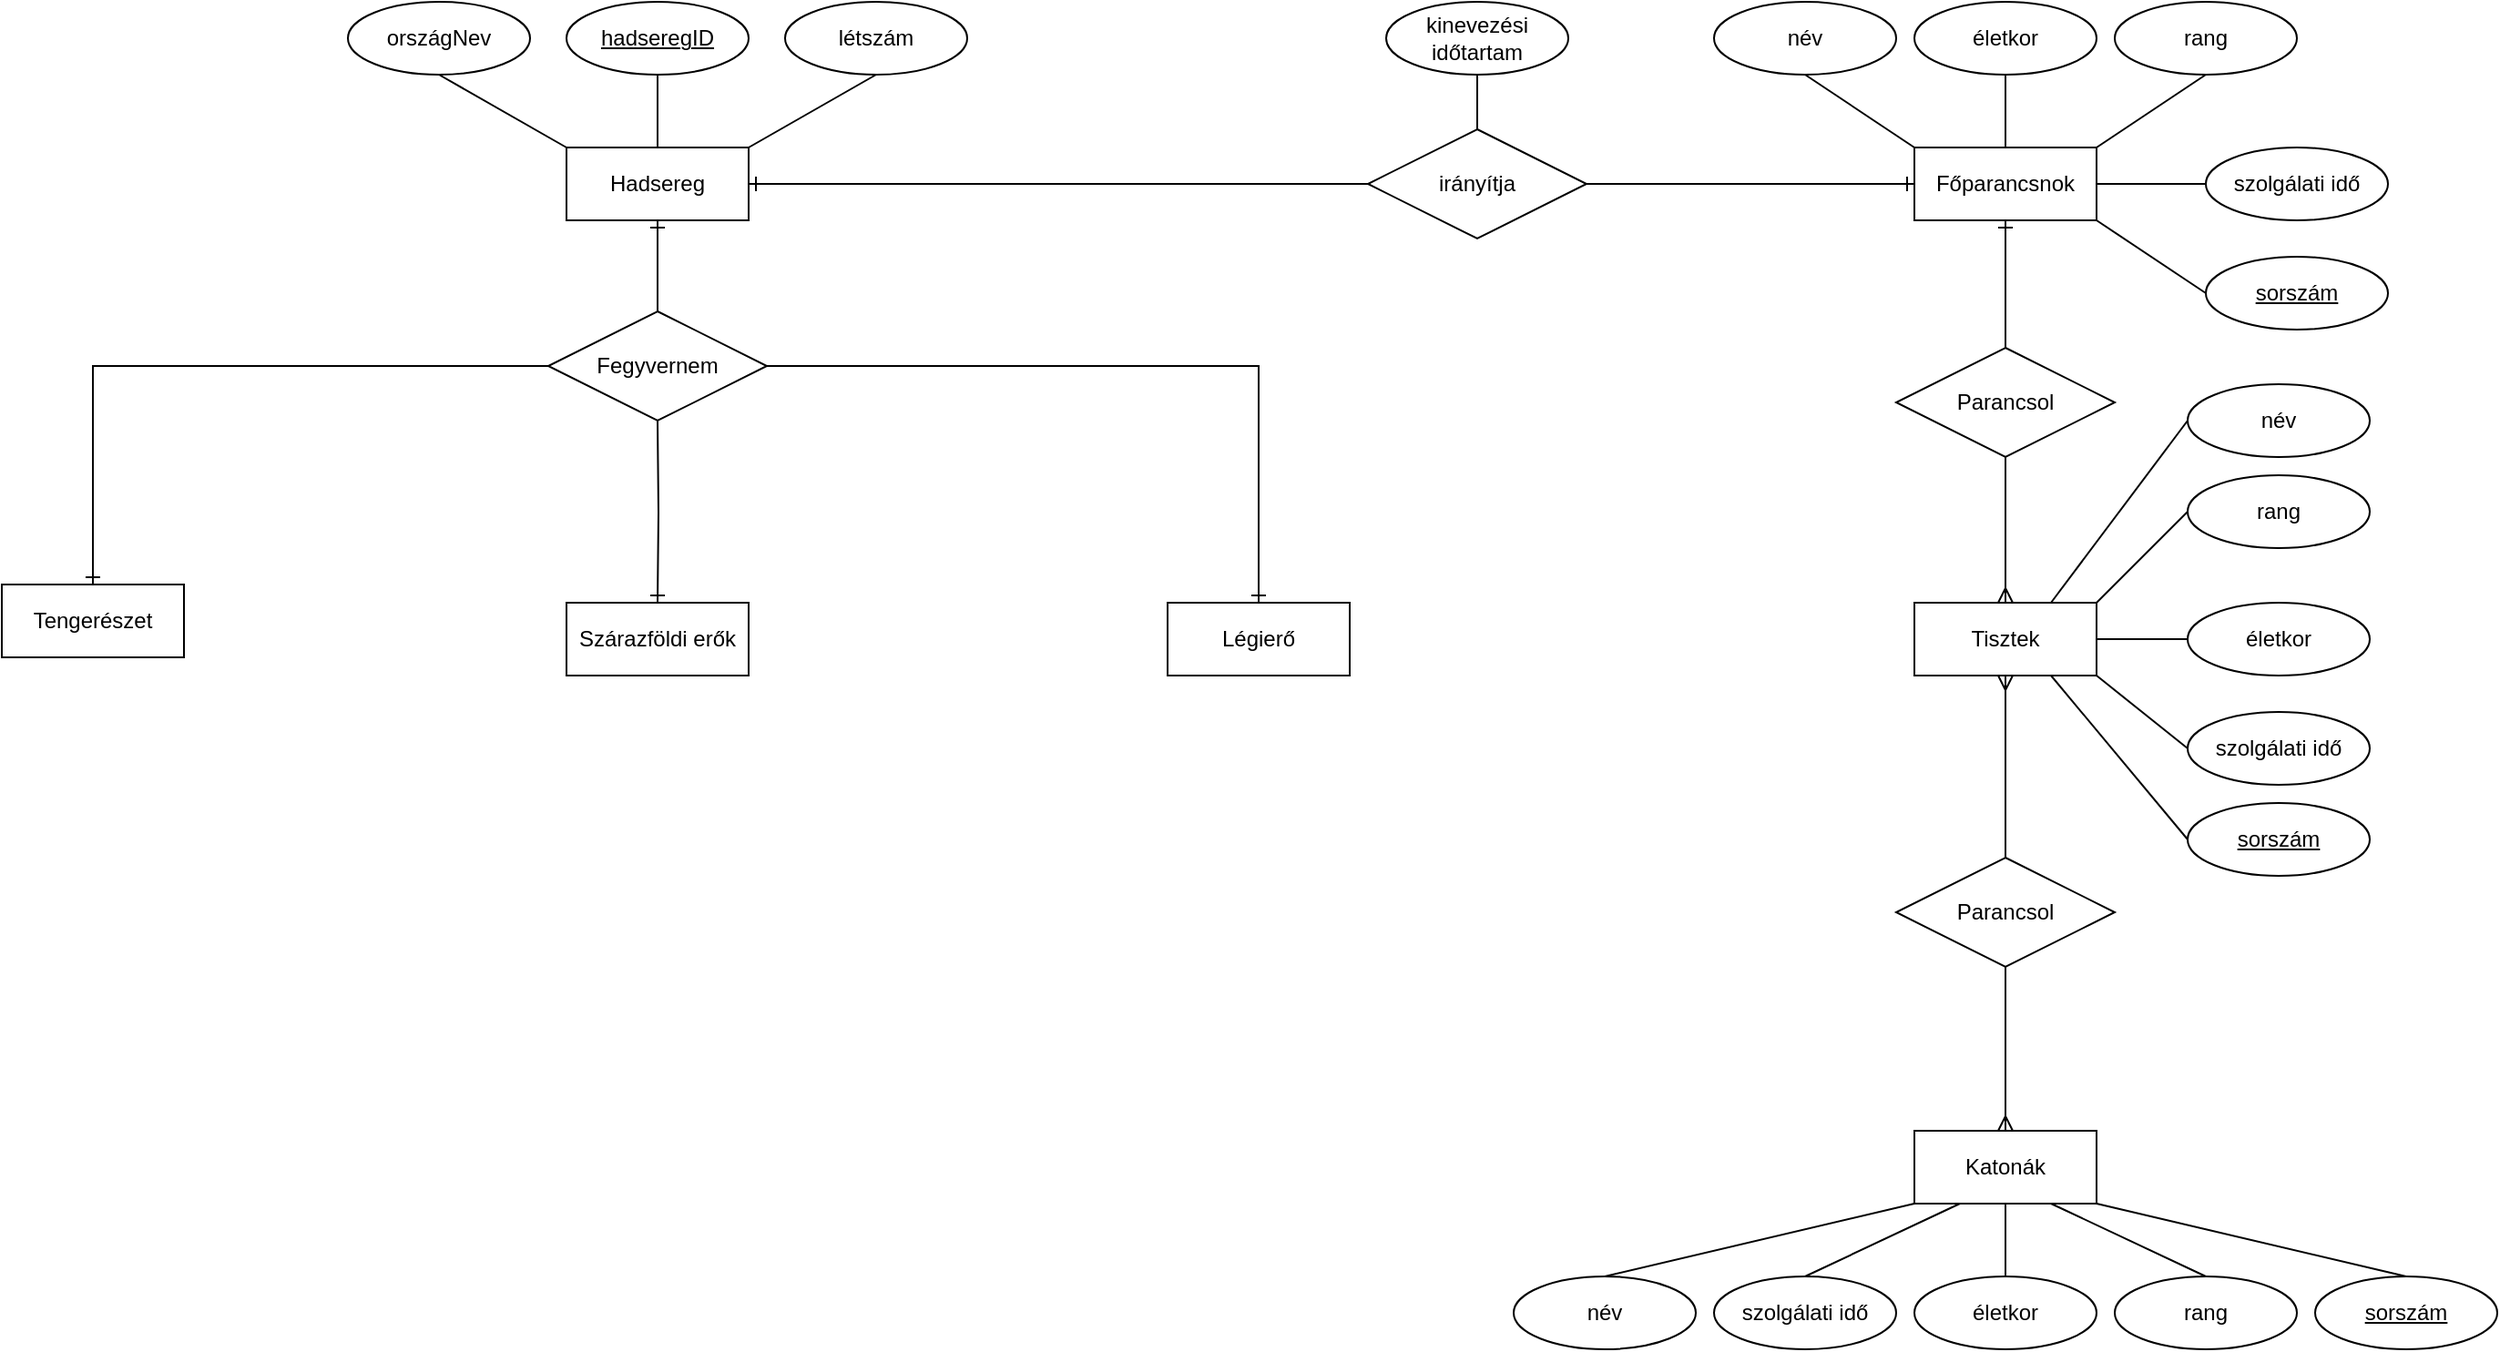 <mxfile version="20.4.1" type="github">
  <diagram id="C5RBs43oDa-KdzZeNtuy" name="Page-1">
    <mxGraphModel dx="2073" dy="1334" grid="1" gridSize="10" guides="1" tooltips="1" connect="1" arrows="1" fold="1" page="0" pageScale="1" pageWidth="827" pageHeight="1169" math="0" shadow="0">
      <root>
        <mxCell id="WIyWlLk6GJQsqaUBKTNV-0" />
        <mxCell id="WIyWlLk6GJQsqaUBKTNV-1" parent="WIyWlLk6GJQsqaUBKTNV-0" />
        <mxCell id="_7Anegimoyhtmtky0yuV-0" value="Hadsereg" style="whiteSpace=wrap;html=1;align=center;" vertex="1" parent="WIyWlLk6GJQsqaUBKTNV-1">
          <mxGeometry x="180" y="40" width="100" height="40" as="geometry" />
        </mxCell>
        <mxCell id="_7Anegimoyhtmtky0yuV-1" value="országNev" style="ellipse;whiteSpace=wrap;html=1;align=center;" vertex="1" parent="WIyWlLk6GJQsqaUBKTNV-1">
          <mxGeometry x="60" y="-40" width="100" height="40" as="geometry" />
        </mxCell>
        <mxCell id="_7Anegimoyhtmtky0yuV-3" value="létszám" style="ellipse;whiteSpace=wrap;html=1;align=center;" vertex="1" parent="WIyWlLk6GJQsqaUBKTNV-1">
          <mxGeometry x="300" y="-40" width="100" height="40" as="geometry" />
        </mxCell>
        <mxCell id="_7Anegimoyhtmtky0yuV-4" value="" style="fontSize=12;html=1;endArrow=ERone;endFill=1;rounded=0;entryX=0.5;entryY=0;entryDx=0;entryDy=0;edgeStyle=orthogonalEdgeStyle;" edge="1" parent="WIyWlLk6GJQsqaUBKTNV-1" target="_7Anegimoyhtmtky0yuV-6">
          <mxGeometry width="100" height="100" relative="1" as="geometry">
            <mxPoint x="230" y="190" as="sourcePoint" />
            <mxPoint x="230" y="200" as="targetPoint" />
          </mxGeometry>
        </mxCell>
        <mxCell id="_7Anegimoyhtmtky0yuV-6" value="Szárazföldi erők" style="whiteSpace=wrap;html=1;align=center;" vertex="1" parent="WIyWlLk6GJQsqaUBKTNV-1">
          <mxGeometry x="180" y="290" width="100" height="40" as="geometry" />
        </mxCell>
        <mxCell id="_7Anegimoyhtmtky0yuV-7" value="Légierő" style="whiteSpace=wrap;html=1;align=center;" vertex="1" parent="WIyWlLk6GJQsqaUBKTNV-1">
          <mxGeometry x="510" y="290" width="100" height="40" as="geometry" />
        </mxCell>
        <mxCell id="_7Anegimoyhtmtky0yuV-9" value="" style="edgeStyle=orthogonalEdgeStyle;fontSize=12;html=1;endArrow=ERone;endFill=1;rounded=0;entryX=0.5;entryY=0;entryDx=0;entryDy=0;exitX=1;exitY=0.5;exitDx=0;exitDy=0;" edge="1" parent="WIyWlLk6GJQsqaUBKTNV-1" source="_7Anegimoyhtmtky0yuV-15" target="_7Anegimoyhtmtky0yuV-7">
          <mxGeometry width="100" height="100" relative="1" as="geometry">
            <mxPoint x="280" y="185" as="sourcePoint" />
            <mxPoint x="320" y="170" as="targetPoint" />
          </mxGeometry>
        </mxCell>
        <mxCell id="_7Anegimoyhtmtky0yuV-10" value="Tengerészet" style="whiteSpace=wrap;html=1;align=center;" vertex="1" parent="WIyWlLk6GJQsqaUBKTNV-1">
          <mxGeometry x="-130" y="280" width="100" height="40" as="geometry" />
        </mxCell>
        <mxCell id="_7Anegimoyhtmtky0yuV-11" value="" style="edgeStyle=orthogonalEdgeStyle;fontSize=12;html=1;endArrow=ERone;endFill=1;rounded=0;entryX=0.5;entryY=0;entryDx=0;entryDy=0;exitX=0;exitY=0.5;exitDx=0;exitDy=0;" edge="1" parent="WIyWlLk6GJQsqaUBKTNV-1" source="_7Anegimoyhtmtky0yuV-15" target="_7Anegimoyhtmtky0yuV-10">
          <mxGeometry width="100" height="100" relative="1" as="geometry">
            <mxPoint x="180" y="185" as="sourcePoint" />
            <mxPoint x="320" y="170" as="targetPoint" />
          </mxGeometry>
        </mxCell>
        <mxCell id="_7Anegimoyhtmtky0yuV-12" value="" style="endArrow=none;html=1;rounded=0;exitX=0.5;exitY=1;exitDx=0;exitDy=0;entryX=0;entryY=0;entryDx=0;entryDy=0;" edge="1" parent="WIyWlLk6GJQsqaUBKTNV-1" source="_7Anegimoyhtmtky0yuV-1" target="_7Anegimoyhtmtky0yuV-0">
          <mxGeometry relative="1" as="geometry">
            <mxPoint x="190" y="220" as="sourcePoint" />
            <mxPoint x="350" y="220" as="targetPoint" />
          </mxGeometry>
        </mxCell>
        <mxCell id="_7Anegimoyhtmtky0yuV-13" value="" style="endArrow=none;html=1;rounded=0;exitX=0.5;exitY=1;exitDx=0;exitDy=0;entryX=0.5;entryY=0;entryDx=0;entryDy=0;" edge="1" parent="WIyWlLk6GJQsqaUBKTNV-1" source="_7Anegimoyhtmtky0yuV-25" target="_7Anegimoyhtmtky0yuV-0">
          <mxGeometry relative="1" as="geometry">
            <mxPoint x="230" as="sourcePoint" />
            <mxPoint x="350" y="220" as="targetPoint" />
          </mxGeometry>
        </mxCell>
        <mxCell id="_7Anegimoyhtmtky0yuV-14" value="" style="endArrow=none;html=1;rounded=0;entryX=0.5;entryY=1;entryDx=0;entryDy=0;exitX=1;exitY=0;exitDx=0;exitDy=0;" edge="1" parent="WIyWlLk6GJQsqaUBKTNV-1" source="_7Anegimoyhtmtky0yuV-0" target="_7Anegimoyhtmtky0yuV-3">
          <mxGeometry relative="1" as="geometry">
            <mxPoint x="190" y="220" as="sourcePoint" />
            <mxPoint x="350" y="220" as="targetPoint" />
          </mxGeometry>
        </mxCell>
        <mxCell id="_7Anegimoyhtmtky0yuV-15" value="Fegyvernem" style="shape=rhombus;perimeter=rhombusPerimeter;whiteSpace=wrap;html=1;align=center;" vertex="1" parent="WIyWlLk6GJQsqaUBKTNV-1">
          <mxGeometry x="170" y="130" width="120" height="60" as="geometry" />
        </mxCell>
        <mxCell id="_7Anegimoyhtmtky0yuV-18" value="" style="edgeStyle=orthogonalEdgeStyle;fontSize=12;html=1;endArrow=ERone;endFill=1;rounded=0;exitX=0.5;exitY=0;exitDx=0;exitDy=0;entryX=0.5;entryY=1;entryDx=0;entryDy=0;" edge="1" parent="WIyWlLk6GJQsqaUBKTNV-1" source="_7Anegimoyhtmtky0yuV-15" target="_7Anegimoyhtmtky0yuV-0">
          <mxGeometry width="100" height="100" relative="1" as="geometry">
            <mxPoint x="360" y="270" as="sourcePoint" />
            <mxPoint x="460" y="170" as="targetPoint" />
          </mxGeometry>
        </mxCell>
        <mxCell id="_7Anegimoyhtmtky0yuV-19" value="Főparancsnok" style="whiteSpace=wrap;html=1;align=center;" vertex="1" parent="WIyWlLk6GJQsqaUBKTNV-1">
          <mxGeometry x="920" y="40" width="100" height="40" as="geometry" />
        </mxCell>
        <mxCell id="_7Anegimoyhtmtky0yuV-20" value="irányítja" style="shape=rhombus;perimeter=rhombusPerimeter;whiteSpace=wrap;html=1;align=center;" vertex="1" parent="WIyWlLk6GJQsqaUBKTNV-1">
          <mxGeometry x="620" y="30" width="120" height="60" as="geometry" />
        </mxCell>
        <mxCell id="_7Anegimoyhtmtky0yuV-21" value="" style="edgeStyle=orthogonalEdgeStyle;fontSize=12;html=1;endArrow=ERone;endFill=1;rounded=0;exitX=0;exitY=0.5;exitDx=0;exitDy=0;entryX=1;entryY=0.5;entryDx=0;entryDy=0;" edge="1" parent="WIyWlLk6GJQsqaUBKTNV-1" source="_7Anegimoyhtmtky0yuV-20" target="_7Anegimoyhtmtky0yuV-0">
          <mxGeometry width="100" height="100" relative="1" as="geometry">
            <mxPoint x="360" y="370" as="sourcePoint" />
            <mxPoint x="460" y="270" as="targetPoint" />
          </mxGeometry>
        </mxCell>
        <mxCell id="_7Anegimoyhtmtky0yuV-22" value="" style="edgeStyle=orthogonalEdgeStyle;fontSize=12;html=1;endArrow=ERone;endFill=1;rounded=0;exitX=1;exitY=0.5;exitDx=0;exitDy=0;entryX=0;entryY=0.5;entryDx=0;entryDy=0;" edge="1" parent="WIyWlLk6GJQsqaUBKTNV-1" source="_7Anegimoyhtmtky0yuV-20" target="_7Anegimoyhtmtky0yuV-19">
          <mxGeometry width="100" height="100" relative="1" as="geometry">
            <mxPoint x="360" y="370" as="sourcePoint" />
            <mxPoint x="460" y="270" as="targetPoint" />
          </mxGeometry>
        </mxCell>
        <mxCell id="_7Anegimoyhtmtky0yuV-24" value="kinevezési időtartam" style="ellipse;whiteSpace=wrap;html=1;align=center;" vertex="1" parent="WIyWlLk6GJQsqaUBKTNV-1">
          <mxGeometry x="630" y="-40" width="100" height="40" as="geometry" />
        </mxCell>
        <mxCell id="_7Anegimoyhtmtky0yuV-25" value="hadseregID" style="ellipse;whiteSpace=wrap;html=1;align=center;fontStyle=4;" vertex="1" parent="WIyWlLk6GJQsqaUBKTNV-1">
          <mxGeometry x="180" y="-40" width="100" height="40" as="geometry" />
        </mxCell>
        <mxCell id="_7Anegimoyhtmtky0yuV-26" value="" style="endArrow=none;html=1;rounded=0;entryX=0.5;entryY=0;entryDx=0;entryDy=0;exitX=0.5;exitY=1;exitDx=0;exitDy=0;" edge="1" parent="WIyWlLk6GJQsqaUBKTNV-1" source="_7Anegimoyhtmtky0yuV-24" target="_7Anegimoyhtmtky0yuV-20">
          <mxGeometry relative="1" as="geometry">
            <mxPoint x="570" y="320" as="sourcePoint" />
            <mxPoint x="730" y="320" as="targetPoint" />
          </mxGeometry>
        </mxCell>
        <mxCell id="_7Anegimoyhtmtky0yuV-27" value="név" style="ellipse;whiteSpace=wrap;html=1;align=center;" vertex="1" parent="WIyWlLk6GJQsqaUBKTNV-1">
          <mxGeometry x="810" y="-40" width="100" height="40" as="geometry" />
        </mxCell>
        <mxCell id="_7Anegimoyhtmtky0yuV-28" value="életkor" style="ellipse;whiteSpace=wrap;html=1;align=center;" vertex="1" parent="WIyWlLk6GJQsqaUBKTNV-1">
          <mxGeometry x="920" y="-40" width="100" height="40" as="geometry" />
        </mxCell>
        <mxCell id="_7Anegimoyhtmtky0yuV-29" value="rang" style="ellipse;whiteSpace=wrap;html=1;align=center;" vertex="1" parent="WIyWlLk6GJQsqaUBKTNV-1">
          <mxGeometry x="1030" y="-40" width="100" height="40" as="geometry" />
        </mxCell>
        <mxCell id="_7Anegimoyhtmtky0yuV-30" value="" style="endArrow=none;html=1;rounded=0;entryX=0.5;entryY=1;entryDx=0;entryDy=0;exitX=0;exitY=0;exitDx=0;exitDy=0;" edge="1" parent="WIyWlLk6GJQsqaUBKTNV-1" source="_7Anegimoyhtmtky0yuV-19" target="_7Anegimoyhtmtky0yuV-27">
          <mxGeometry relative="1" as="geometry">
            <mxPoint x="570" y="210" as="sourcePoint" />
            <mxPoint x="730" y="210" as="targetPoint" />
          </mxGeometry>
        </mxCell>
        <mxCell id="_7Anegimoyhtmtky0yuV-31" value="" style="endArrow=none;html=1;rounded=0;entryX=0.5;entryY=1;entryDx=0;entryDy=0;exitX=0.5;exitY=0;exitDx=0;exitDy=0;" edge="1" parent="WIyWlLk6GJQsqaUBKTNV-1" source="_7Anegimoyhtmtky0yuV-19" target="_7Anegimoyhtmtky0yuV-28">
          <mxGeometry relative="1" as="geometry">
            <mxPoint x="570" y="210" as="sourcePoint" />
            <mxPoint x="730" y="210" as="targetPoint" />
          </mxGeometry>
        </mxCell>
        <mxCell id="_7Anegimoyhtmtky0yuV-32" value="" style="endArrow=none;html=1;rounded=0;entryX=0.5;entryY=1;entryDx=0;entryDy=0;exitX=1;exitY=0;exitDx=0;exitDy=0;" edge="1" parent="WIyWlLk6GJQsqaUBKTNV-1" source="_7Anegimoyhtmtky0yuV-19" target="_7Anegimoyhtmtky0yuV-29">
          <mxGeometry relative="1" as="geometry">
            <mxPoint x="570" y="210" as="sourcePoint" />
            <mxPoint x="730" y="210" as="targetPoint" />
          </mxGeometry>
        </mxCell>
        <mxCell id="_7Anegimoyhtmtky0yuV-33" value="szolgálati idő" style="ellipse;whiteSpace=wrap;html=1;align=center;" vertex="1" parent="WIyWlLk6GJQsqaUBKTNV-1">
          <mxGeometry x="1080" y="40" width="100" height="40" as="geometry" />
        </mxCell>
        <mxCell id="_7Anegimoyhtmtky0yuV-34" value="" style="endArrow=none;html=1;rounded=0;entryX=1;entryY=0.5;entryDx=0;entryDy=0;exitX=0;exitY=0.5;exitDx=0;exitDy=0;" edge="1" parent="WIyWlLk6GJQsqaUBKTNV-1" source="_7Anegimoyhtmtky0yuV-33" target="_7Anegimoyhtmtky0yuV-19">
          <mxGeometry relative="1" as="geometry">
            <mxPoint x="570" y="210" as="sourcePoint" />
            <mxPoint x="730" y="210" as="targetPoint" />
          </mxGeometry>
        </mxCell>
        <mxCell id="_7Anegimoyhtmtky0yuV-35" value="Parancsol" style="shape=rhombus;perimeter=rhombusPerimeter;whiteSpace=wrap;html=1;align=center;" vertex="1" parent="WIyWlLk6GJQsqaUBKTNV-1">
          <mxGeometry x="910" y="150" width="120" height="60" as="geometry" />
        </mxCell>
        <mxCell id="_7Anegimoyhtmtky0yuV-36" value="Tisztek" style="whiteSpace=wrap;html=1;align=center;" vertex="1" parent="WIyWlLk6GJQsqaUBKTNV-1">
          <mxGeometry x="920" y="290" width="100" height="40" as="geometry" />
        </mxCell>
        <mxCell id="_7Anegimoyhtmtky0yuV-37" value="" style="edgeStyle=orthogonalEdgeStyle;fontSize=12;html=1;endArrow=ERmany;rounded=0;exitX=0.5;exitY=1;exitDx=0;exitDy=0;entryX=0.5;entryY=0;entryDx=0;entryDy=0;" edge="1" parent="WIyWlLk6GJQsqaUBKTNV-1" source="_7Anegimoyhtmtky0yuV-35" target="_7Anegimoyhtmtky0yuV-36">
          <mxGeometry width="100" height="100" relative="1" as="geometry">
            <mxPoint x="600" y="370" as="sourcePoint" />
            <mxPoint x="700" y="270" as="targetPoint" />
          </mxGeometry>
        </mxCell>
        <mxCell id="_7Anegimoyhtmtky0yuV-38" value="" style="edgeStyle=orthogonalEdgeStyle;fontSize=12;html=1;endArrow=ERone;endFill=1;rounded=0;exitX=0.5;exitY=0;exitDx=0;exitDy=0;entryX=0.5;entryY=1;entryDx=0;entryDy=0;" edge="1" parent="WIyWlLk6GJQsqaUBKTNV-1" source="_7Anegimoyhtmtky0yuV-35" target="_7Anegimoyhtmtky0yuV-19">
          <mxGeometry width="100" height="100" relative="1" as="geometry">
            <mxPoint x="600" y="370" as="sourcePoint" />
            <mxPoint x="700" y="270" as="targetPoint" />
          </mxGeometry>
        </mxCell>
        <mxCell id="_7Anegimoyhtmtky0yuV-39" value="szolgálati idő" style="ellipse;whiteSpace=wrap;html=1;align=center;" vertex="1" parent="WIyWlLk6GJQsqaUBKTNV-1">
          <mxGeometry x="1070" y="350" width="100" height="40" as="geometry" />
        </mxCell>
        <mxCell id="_7Anegimoyhtmtky0yuV-40" value="életkor" style="ellipse;whiteSpace=wrap;html=1;align=center;" vertex="1" parent="WIyWlLk6GJQsqaUBKTNV-1">
          <mxGeometry x="1070" y="290" width="100" height="40" as="geometry" />
        </mxCell>
        <mxCell id="_7Anegimoyhtmtky0yuV-41" value="rang" style="ellipse;whiteSpace=wrap;html=1;align=center;" vertex="1" parent="WIyWlLk6GJQsqaUBKTNV-1">
          <mxGeometry x="1070" y="220" width="100" height="40" as="geometry" />
        </mxCell>
        <mxCell id="_7Anegimoyhtmtky0yuV-42" value="név" style="ellipse;whiteSpace=wrap;html=1;align=center;" vertex="1" parent="WIyWlLk6GJQsqaUBKTNV-1">
          <mxGeometry x="1070" y="170" width="100" height="40" as="geometry" />
        </mxCell>
        <mxCell id="_7Anegimoyhtmtky0yuV-43" value="" style="endArrow=none;html=1;rounded=0;entryX=0;entryY=0.5;entryDx=0;entryDy=0;exitX=0.75;exitY=0;exitDx=0;exitDy=0;" edge="1" parent="WIyWlLk6GJQsqaUBKTNV-1" source="_7Anegimoyhtmtky0yuV-36" target="_7Anegimoyhtmtky0yuV-42">
          <mxGeometry relative="1" as="geometry">
            <mxPoint x="570" y="320" as="sourcePoint" />
            <mxPoint x="730" y="320" as="targetPoint" />
          </mxGeometry>
        </mxCell>
        <mxCell id="_7Anegimoyhtmtky0yuV-44" value="" style="endArrow=none;html=1;rounded=0;entryX=0;entryY=0.5;entryDx=0;entryDy=0;exitX=1;exitY=0;exitDx=0;exitDy=0;" edge="1" parent="WIyWlLk6GJQsqaUBKTNV-1" source="_7Anegimoyhtmtky0yuV-36" target="_7Anegimoyhtmtky0yuV-41">
          <mxGeometry relative="1" as="geometry">
            <mxPoint x="570" y="320" as="sourcePoint" />
            <mxPoint x="730" y="320" as="targetPoint" />
          </mxGeometry>
        </mxCell>
        <mxCell id="_7Anegimoyhtmtky0yuV-45" value="" style="endArrow=none;html=1;rounded=0;entryX=0;entryY=0.5;entryDx=0;entryDy=0;exitX=1;exitY=0.5;exitDx=0;exitDy=0;" edge="1" parent="WIyWlLk6GJQsqaUBKTNV-1" source="_7Anegimoyhtmtky0yuV-36" target="_7Anegimoyhtmtky0yuV-40">
          <mxGeometry relative="1" as="geometry">
            <mxPoint x="570" y="320" as="sourcePoint" />
            <mxPoint x="730" y="320" as="targetPoint" />
          </mxGeometry>
        </mxCell>
        <mxCell id="_7Anegimoyhtmtky0yuV-46" value="" style="endArrow=none;html=1;rounded=0;entryX=0;entryY=0.5;entryDx=0;entryDy=0;exitX=1;exitY=1;exitDx=0;exitDy=0;" edge="1" parent="WIyWlLk6GJQsqaUBKTNV-1" source="_7Anegimoyhtmtky0yuV-36" target="_7Anegimoyhtmtky0yuV-39">
          <mxGeometry relative="1" as="geometry">
            <mxPoint x="570" y="320" as="sourcePoint" />
            <mxPoint x="730" y="320" as="targetPoint" />
          </mxGeometry>
        </mxCell>
        <mxCell id="_7Anegimoyhtmtky0yuV-47" value="Parancsol" style="shape=rhombus;perimeter=rhombusPerimeter;whiteSpace=wrap;html=1;align=center;" vertex="1" parent="WIyWlLk6GJQsqaUBKTNV-1">
          <mxGeometry x="910" y="430" width="120" height="60" as="geometry" />
        </mxCell>
        <mxCell id="_7Anegimoyhtmtky0yuV-48" value="" style="edgeStyle=orthogonalEdgeStyle;fontSize=12;html=1;endArrow=ERmany;rounded=0;exitX=0.5;exitY=0;exitDx=0;exitDy=0;entryX=0.5;entryY=1;entryDx=0;entryDy=0;" edge="1" parent="WIyWlLk6GJQsqaUBKTNV-1" source="_7Anegimoyhtmtky0yuV-47" target="_7Anegimoyhtmtky0yuV-36">
          <mxGeometry width="100" height="100" relative="1" as="geometry">
            <mxPoint x="970" y="430" as="sourcePoint" />
            <mxPoint x="700" y="370" as="targetPoint" />
          </mxGeometry>
        </mxCell>
        <mxCell id="_7Anegimoyhtmtky0yuV-49" value="Katonák" style="whiteSpace=wrap;html=1;align=center;" vertex="1" parent="WIyWlLk6GJQsqaUBKTNV-1">
          <mxGeometry x="920" y="580" width="100" height="40" as="geometry" />
        </mxCell>
        <mxCell id="_7Anegimoyhtmtky0yuV-50" value="" style="edgeStyle=orthogonalEdgeStyle;fontSize=12;html=1;endArrow=ERmany;rounded=0;exitX=0.5;exitY=1;exitDx=0;exitDy=0;entryX=0.5;entryY=0;entryDx=0;entryDy=0;" edge="1" parent="WIyWlLk6GJQsqaUBKTNV-1" source="_7Anegimoyhtmtky0yuV-47" target="_7Anegimoyhtmtky0yuV-49">
          <mxGeometry width="100" height="100" relative="1" as="geometry">
            <mxPoint x="600" y="470" as="sourcePoint" />
            <mxPoint x="700" y="370" as="targetPoint" />
          </mxGeometry>
        </mxCell>
        <mxCell id="_7Anegimoyhtmtky0yuV-51" value="szolgálati idő" style="ellipse;whiteSpace=wrap;html=1;align=center;" vertex="1" parent="WIyWlLk6GJQsqaUBKTNV-1">
          <mxGeometry x="810" y="660" width="100" height="40" as="geometry" />
        </mxCell>
        <mxCell id="_7Anegimoyhtmtky0yuV-52" value="életkor" style="ellipse;whiteSpace=wrap;html=1;align=center;" vertex="1" parent="WIyWlLk6GJQsqaUBKTNV-1">
          <mxGeometry x="920" y="660" width="100" height="40" as="geometry" />
        </mxCell>
        <mxCell id="_7Anegimoyhtmtky0yuV-53" value="rang" style="ellipse;whiteSpace=wrap;html=1;align=center;" vertex="1" parent="WIyWlLk6GJQsqaUBKTNV-1">
          <mxGeometry x="1030" y="660" width="100" height="40" as="geometry" />
        </mxCell>
        <mxCell id="_7Anegimoyhtmtky0yuV-54" value="név" style="ellipse;whiteSpace=wrap;html=1;align=center;" vertex="1" parent="WIyWlLk6GJQsqaUBKTNV-1">
          <mxGeometry x="700" y="660" width="100" height="40" as="geometry" />
        </mxCell>
        <mxCell id="_7Anegimoyhtmtky0yuV-55" value="" style="endArrow=none;html=1;rounded=0;entryX=0;entryY=1;entryDx=0;entryDy=0;exitX=0.5;exitY=0;exitDx=0;exitDy=0;" edge="1" parent="WIyWlLk6GJQsqaUBKTNV-1" source="_7Anegimoyhtmtky0yuV-54" target="_7Anegimoyhtmtky0yuV-49">
          <mxGeometry relative="1" as="geometry">
            <mxPoint x="570" y="510" as="sourcePoint" />
            <mxPoint x="730" y="510" as="targetPoint" />
          </mxGeometry>
        </mxCell>
        <mxCell id="_7Anegimoyhtmtky0yuV-56" value="" style="endArrow=none;html=1;rounded=0;entryX=0.25;entryY=1;entryDx=0;entryDy=0;exitX=0.5;exitY=0;exitDx=0;exitDy=0;" edge="1" parent="WIyWlLk6GJQsqaUBKTNV-1" source="_7Anegimoyhtmtky0yuV-51" target="_7Anegimoyhtmtky0yuV-49">
          <mxGeometry relative="1" as="geometry">
            <mxPoint x="570" y="510" as="sourcePoint" />
            <mxPoint x="730" y="510" as="targetPoint" />
          </mxGeometry>
        </mxCell>
        <mxCell id="_7Anegimoyhtmtky0yuV-57" value="" style="endArrow=none;html=1;rounded=0;entryX=0.5;entryY=1;entryDx=0;entryDy=0;exitX=0.5;exitY=0;exitDx=0;exitDy=0;" edge="1" parent="WIyWlLk6GJQsqaUBKTNV-1" source="_7Anegimoyhtmtky0yuV-52" target="_7Anegimoyhtmtky0yuV-49">
          <mxGeometry relative="1" as="geometry">
            <mxPoint x="570" y="510" as="sourcePoint" />
            <mxPoint x="730" y="510" as="targetPoint" />
          </mxGeometry>
        </mxCell>
        <mxCell id="_7Anegimoyhtmtky0yuV-58" value="" style="endArrow=none;html=1;rounded=0;entryX=0.75;entryY=1;entryDx=0;entryDy=0;exitX=0.5;exitY=0;exitDx=0;exitDy=0;" edge="1" parent="WIyWlLk6GJQsqaUBKTNV-1" source="_7Anegimoyhtmtky0yuV-53" target="_7Anegimoyhtmtky0yuV-49">
          <mxGeometry relative="1" as="geometry">
            <mxPoint x="570" y="510" as="sourcePoint" />
            <mxPoint x="730" y="510" as="targetPoint" />
          </mxGeometry>
        </mxCell>
        <mxCell id="_7Anegimoyhtmtky0yuV-59" value="sorszám" style="ellipse;whiteSpace=wrap;html=1;align=center;fontStyle=4;" vertex="1" parent="WIyWlLk6GJQsqaUBKTNV-1">
          <mxGeometry x="1140" y="660" width="100" height="40" as="geometry" />
        </mxCell>
        <mxCell id="_7Anegimoyhtmtky0yuV-60" value="sorszám" style="ellipse;whiteSpace=wrap;html=1;align=center;fontStyle=4;" vertex="1" parent="WIyWlLk6GJQsqaUBKTNV-1">
          <mxGeometry x="1070" y="400" width="100" height="40" as="geometry" />
        </mxCell>
        <mxCell id="_7Anegimoyhtmtky0yuV-61" value="sorszám" style="ellipse;whiteSpace=wrap;html=1;align=center;fontStyle=4;" vertex="1" parent="WIyWlLk6GJQsqaUBKTNV-1">
          <mxGeometry x="1080" y="100" width="100" height="40" as="geometry" />
        </mxCell>
        <mxCell id="_7Anegimoyhtmtky0yuV-62" value="" style="endArrow=none;html=1;rounded=0;entryX=1;entryY=1;entryDx=0;entryDy=0;exitX=0;exitY=0.5;exitDx=0;exitDy=0;" edge="1" parent="WIyWlLk6GJQsqaUBKTNV-1" source="_7Anegimoyhtmtky0yuV-61" target="_7Anegimoyhtmtky0yuV-19">
          <mxGeometry relative="1" as="geometry">
            <mxPoint x="570" y="210" as="sourcePoint" />
            <mxPoint x="730" y="210" as="targetPoint" />
          </mxGeometry>
        </mxCell>
        <mxCell id="_7Anegimoyhtmtky0yuV-63" value="" style="endArrow=none;html=1;rounded=0;entryX=0;entryY=0.5;entryDx=0;entryDy=0;exitX=0.75;exitY=1;exitDx=0;exitDy=0;" edge="1" parent="WIyWlLk6GJQsqaUBKTNV-1" source="_7Anegimoyhtmtky0yuV-36" target="_7Anegimoyhtmtky0yuV-60">
          <mxGeometry relative="1" as="geometry">
            <mxPoint x="570" y="410" as="sourcePoint" />
            <mxPoint x="730" y="410" as="targetPoint" />
          </mxGeometry>
        </mxCell>
        <mxCell id="_7Anegimoyhtmtky0yuV-65" value="" style="endArrow=none;html=1;rounded=0;entryX=1;entryY=1;entryDx=0;entryDy=0;exitX=0.5;exitY=0;exitDx=0;exitDy=0;" edge="1" parent="WIyWlLk6GJQsqaUBKTNV-1" source="_7Anegimoyhtmtky0yuV-59" target="_7Anegimoyhtmtky0yuV-49">
          <mxGeometry relative="1" as="geometry">
            <mxPoint x="570" y="610" as="sourcePoint" />
            <mxPoint x="730" y="610" as="targetPoint" />
          </mxGeometry>
        </mxCell>
      </root>
    </mxGraphModel>
  </diagram>
</mxfile>
